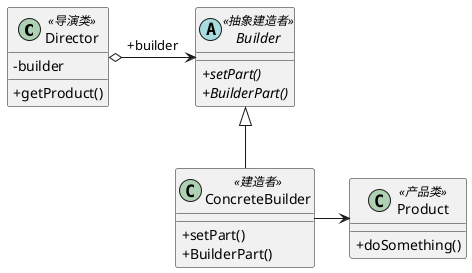 @startuml
skinparam classAttributeIconSize 0
class Director <<导演类>> {
    -builder
    +getProduct()
}
abstract class Builder <<抽象建造者>> {
    {abstract}+setPart()
    {abstract}+BuilderPart()
}
class ConcreteBuilder <<建造者>> {
    +setPart()
    +BuilderPart()
}
class Product <<产品类>> {
    +doSomething()
}

Director o-> Builder:+builder
Builder <|-- ConcreteBuilder
ConcreteBuilder -> Product

@enduml
